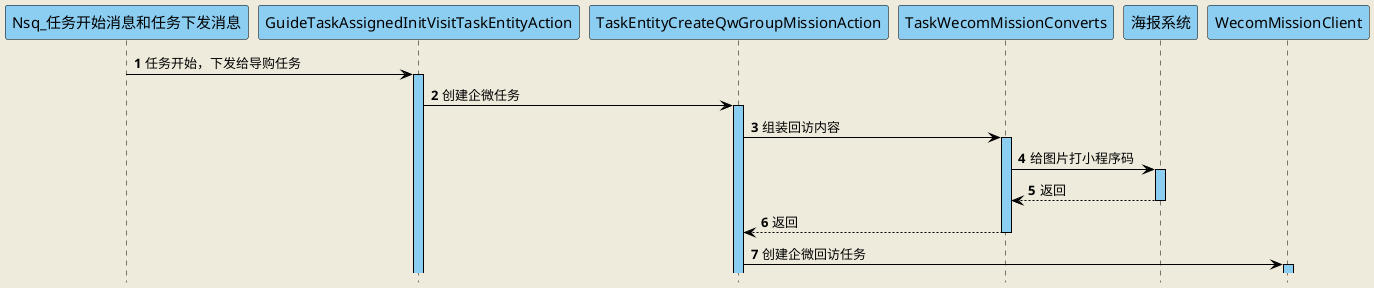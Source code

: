 @startuml
'https://plantuml.com/sequence-diagram
hide footbox
skinparam backgroundColor #EEEBDC
autoActivate on
autonumber

skinparam sequence {
ArrowColor black
ActorBorderColor black
LifeLineBorderColor black
LifeLineBackgroundColor #8CCEF1

ParticipantBorderColor black
ParticipantBackgroundColor #8CCEF1
'ParticipantFontName Impact
ParticipantFontSize 15
ParticipantFontColor black

ActorBackgroundColor #8CCEF1
ActorFontColor black
ActorFontSize 15
ActorFontName Aapex
}


Participant Nsq_任务开始消息和任务下发消息 as begin
Participant GuideTaskAssignedInitVisitTaskEntityAction as guideTaskAssignedInitVisitTaskEntityAction
Participant TaskEntityCreateQwGroupMissionAction as taskEntityCreateQwGroupMissionAction
Participant TaskWecomMissionConverts as taskWecomMissionConverts
Participant 海报系统 as port
Participant WecomMissionClient as wecomMissionClient



begin -> guideTaskAssignedInitVisitTaskEntityAction : 任务开始，下发给导购任务

guideTaskAssignedInitVisitTaskEntityAction -> taskEntityCreateQwGroupMissionAction : 创建企微任务

taskEntityCreateQwGroupMissionAction -> taskWecomMissionConverts : 组装回访内容

taskWecomMissionConverts -> port : 给图片打小程序码
return 返回
return 返回

taskEntityCreateQwGroupMissionAction -> wecomMissionClient : 创建企微回访任务
@enduml